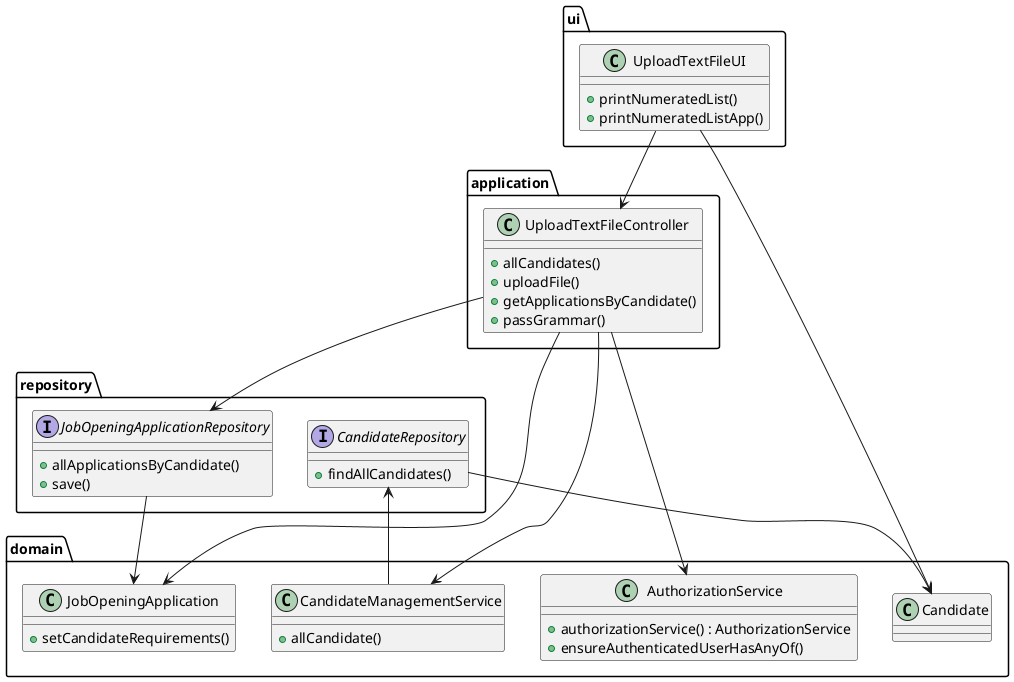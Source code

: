 @startuml




package ui {
        class UploadTextFileUI {
            +printNumeratedList()
            +printNumeratedListApp()
        }
    }




    package application {
        class UploadTextFileController {
            +allCandidates()
            +uploadFile()
            +getApplicationsByCandidate()
            +passGrammar()
        }
    }

    package repository {

        interface CandidateRepository{
            +findAllCandidates()
        }

        interface JobOpeningApplicationRepository{
            +allApplicationsByCandidate()
            +save()
        }
    }

    package domain {

        class AuthorizationService {
            +authorizationService() : AuthorizationService
            +ensureAuthenticatedUserHasAnyOf()
        }
        class JobOpeningApplication{
            +setCandidateRequirements()
        }

        class CandidateManagementService{
            +allCandidate()
        }

        class Candidate {
        }
    }

UploadTextFileUI--> UploadTextFileController
UploadTextFileUI --> Candidate
UploadTextFileController --> AuthorizationService
UploadTextFileController --> CandidateManagementService
UploadTextFileController --> JobOpeningApplicationRepository
UploadTextFileController --> JobOpeningApplication
CandidateManagementService --> CandidateRepository
CandidateRepository --> Candidate
JobOpeningApplicationRepository --> JobOpeningApplication

@enduml